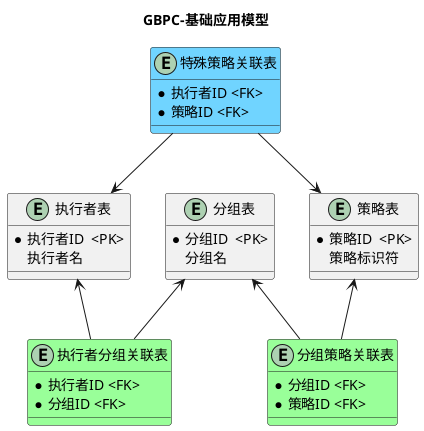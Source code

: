 @startuml ad-base
title GBPC-基础应用模型
'hide circle

entity "执行者表" as executor {
  *执行者ID  <PK>
  执行者名
}

entity "分组表" as grouper {
  *分组ID  <PK>
  分组名
}

entity "策略表" as policy {
  *策略ID  <PK>
  策略标识符
}

entity "执行者分组关联表" as executor_grouper #99FF99 {
  *执行者ID <FK>
  *分组ID <FK>
}

entity "分组策略关联表" as grouper_policy #99FF99 {
  *分组ID <FK>
  *策略ID <FK>
}

entity "特殊策略关联表" as executor_policy #70d4ff {
  *执行者ID <FK>
  *策略ID <FK>
}

grouper_policy -up-> grouper
grouper_policy -up-> policy
executor_grouper -up-> executor
executor_grouper -up-> grouper
executor_policy --> policy
executor_policy --> executor
@enduml